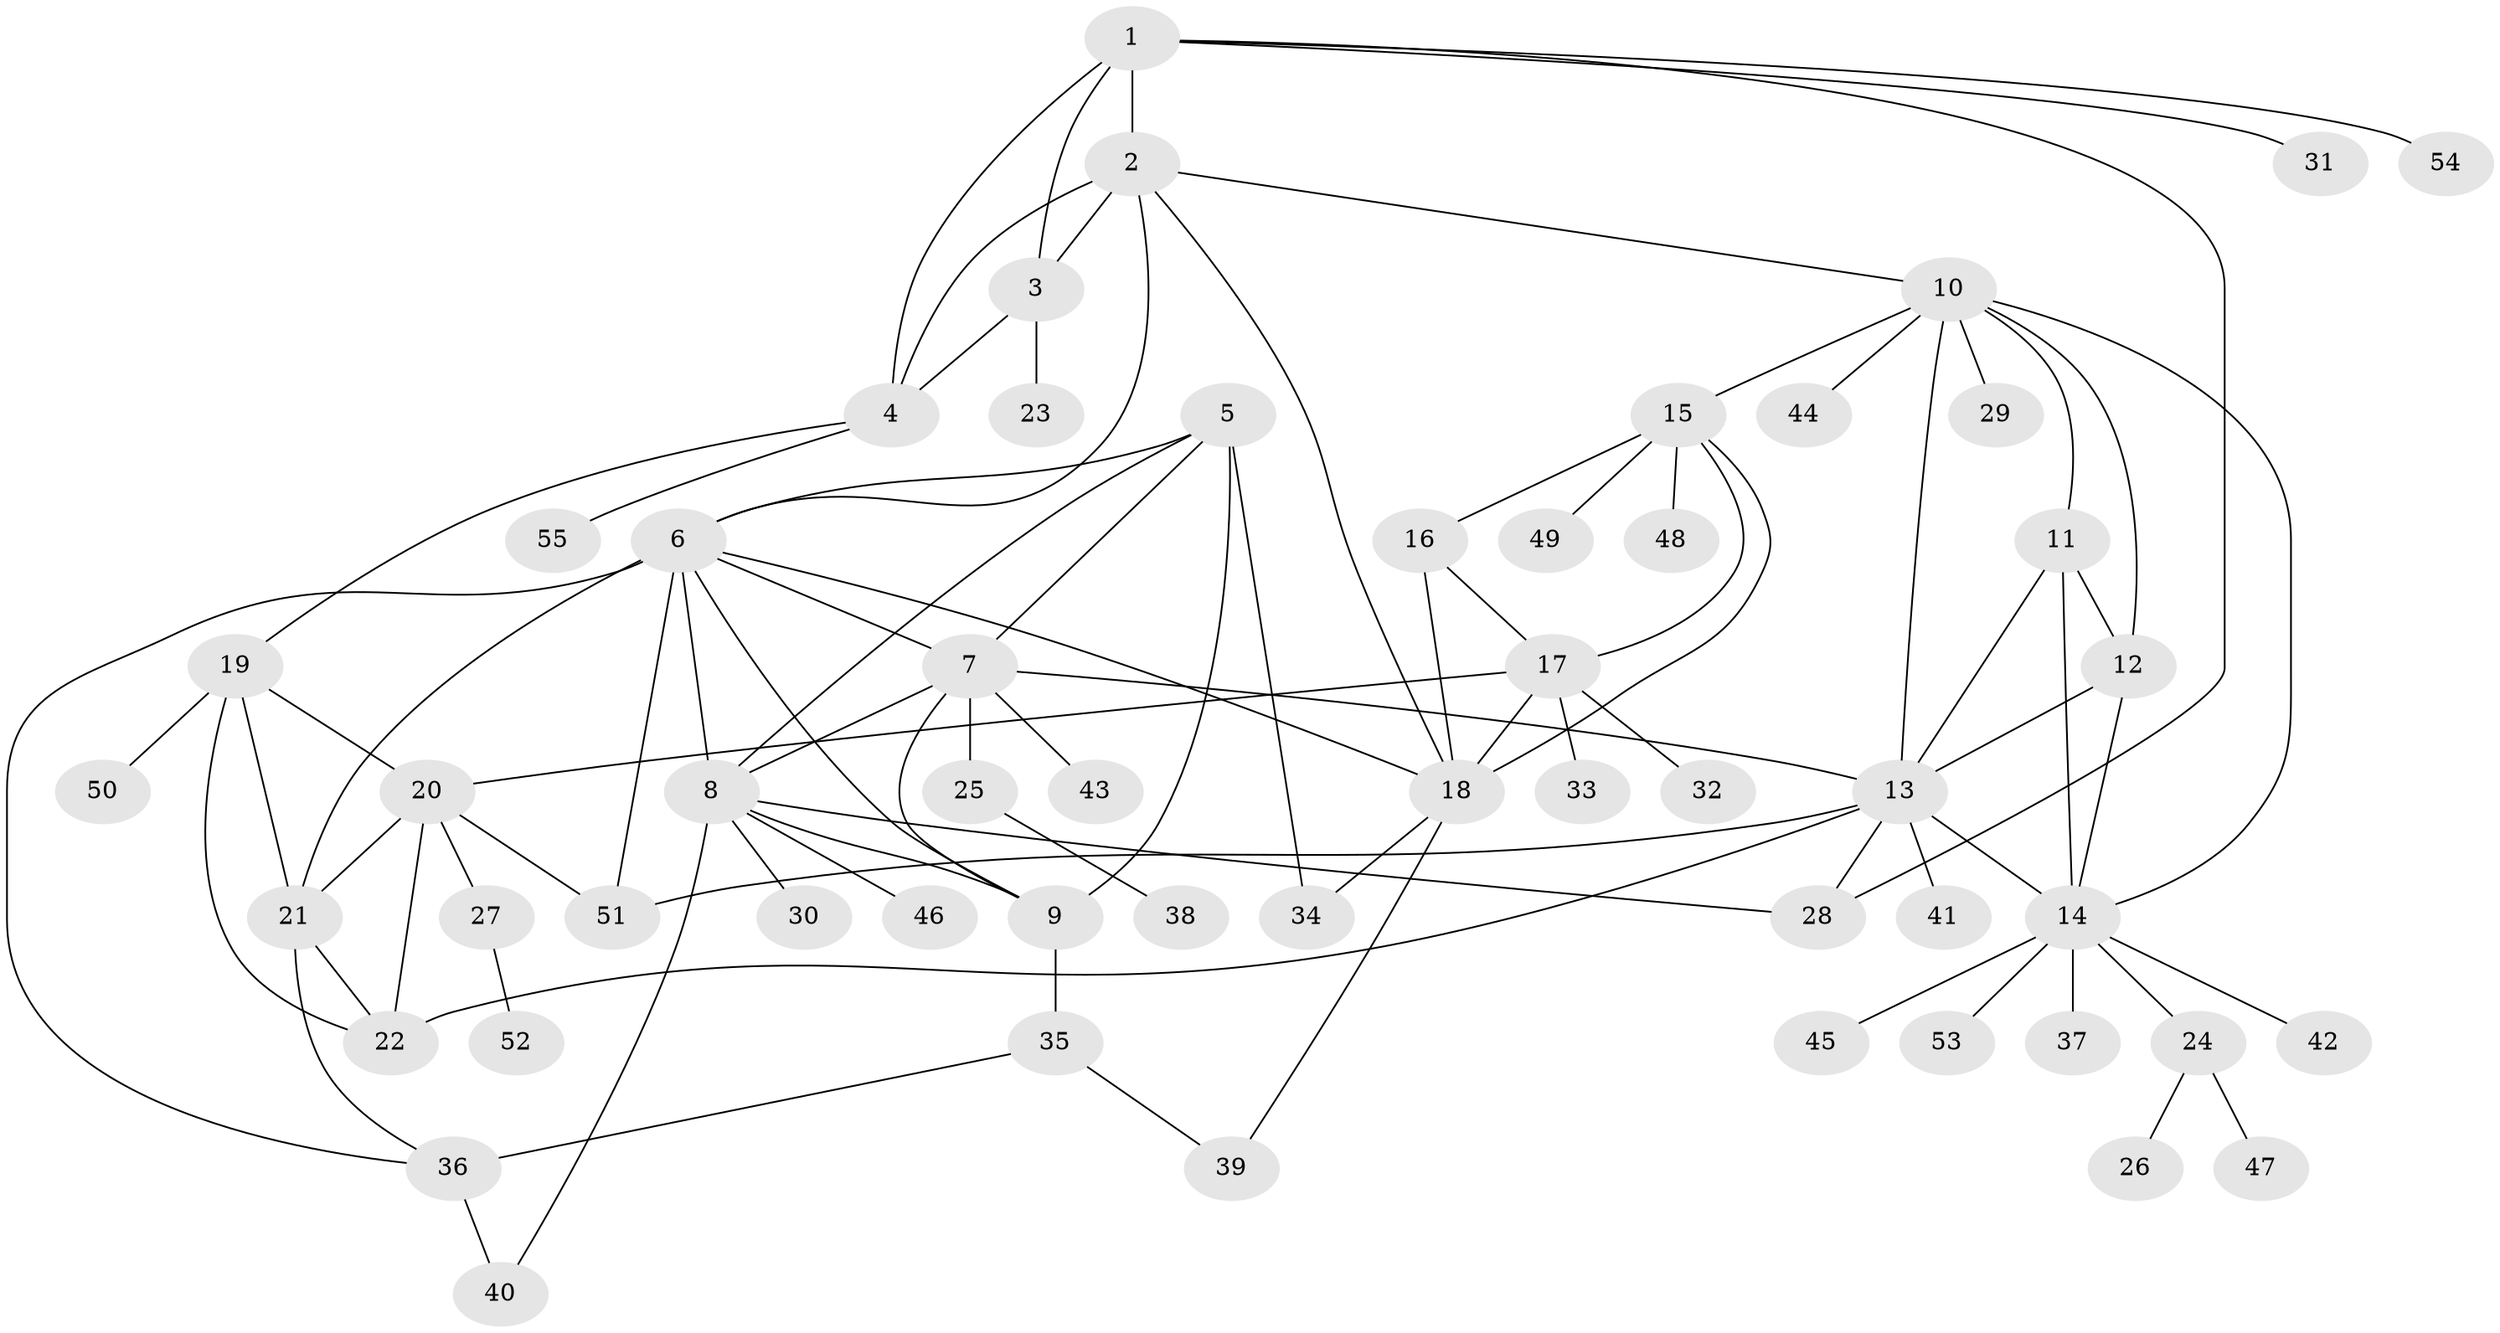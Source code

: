// original degree distribution, {10: 0.045871559633027525, 6: 0.03669724770642202, 7: 0.03669724770642202, 5: 0.045871559633027525, 9: 0.027522935779816515, 8: 0.027522935779816515, 11: 0.009174311926605505, 4: 0.01834862385321101, 2: 0.1743119266055046, 1: 0.5412844036697247, 3: 0.03669724770642202}
// Generated by graph-tools (version 1.1) at 2025/37/03/09/25 02:37:45]
// undirected, 55 vertices, 90 edges
graph export_dot {
graph [start="1"]
  node [color=gray90,style=filled];
  1;
  2;
  3;
  4;
  5;
  6;
  7;
  8;
  9;
  10;
  11;
  12;
  13;
  14;
  15;
  16;
  17;
  18;
  19;
  20;
  21;
  22;
  23;
  24;
  25;
  26;
  27;
  28;
  29;
  30;
  31;
  32;
  33;
  34;
  35;
  36;
  37;
  38;
  39;
  40;
  41;
  42;
  43;
  44;
  45;
  46;
  47;
  48;
  49;
  50;
  51;
  52;
  53;
  54;
  55;
  1 -- 2 [weight=4.0];
  1 -- 3 [weight=1.0];
  1 -- 4 [weight=1.0];
  1 -- 28 [weight=1.0];
  1 -- 31 [weight=1.0];
  1 -- 54 [weight=1.0];
  2 -- 3 [weight=2.0];
  2 -- 4 [weight=2.0];
  2 -- 6 [weight=1.0];
  2 -- 10 [weight=1.0];
  2 -- 18 [weight=1.0];
  3 -- 4 [weight=1.0];
  3 -- 23 [weight=1.0];
  4 -- 19 [weight=1.0];
  4 -- 55 [weight=1.0];
  5 -- 6 [weight=1.0];
  5 -- 7 [weight=1.0];
  5 -- 8 [weight=1.0];
  5 -- 9 [weight=1.0];
  5 -- 34 [weight=4.0];
  6 -- 7 [weight=1.0];
  6 -- 8 [weight=1.0];
  6 -- 9 [weight=1.0];
  6 -- 18 [weight=1.0];
  6 -- 21 [weight=1.0];
  6 -- 36 [weight=1.0];
  6 -- 51 [weight=1.0];
  7 -- 8 [weight=1.0];
  7 -- 9 [weight=1.0];
  7 -- 13 [weight=1.0];
  7 -- 25 [weight=1.0];
  7 -- 43 [weight=1.0];
  8 -- 9 [weight=1.0];
  8 -- 28 [weight=1.0];
  8 -- 30 [weight=1.0];
  8 -- 40 [weight=1.0];
  8 -- 46 [weight=1.0];
  9 -- 35 [weight=6.0];
  10 -- 11 [weight=1.0];
  10 -- 12 [weight=1.0];
  10 -- 13 [weight=1.0];
  10 -- 14 [weight=1.0];
  10 -- 15 [weight=1.0];
  10 -- 29 [weight=1.0];
  10 -- 44 [weight=1.0];
  11 -- 12 [weight=3.0];
  11 -- 13 [weight=1.0];
  11 -- 14 [weight=1.0];
  12 -- 13 [weight=1.0];
  12 -- 14 [weight=1.0];
  13 -- 14 [weight=1.0];
  13 -- 22 [weight=1.0];
  13 -- 28 [weight=1.0];
  13 -- 41 [weight=1.0];
  13 -- 51 [weight=1.0];
  14 -- 24 [weight=1.0];
  14 -- 37 [weight=1.0];
  14 -- 42 [weight=1.0];
  14 -- 45 [weight=1.0];
  14 -- 53 [weight=1.0];
  15 -- 16 [weight=1.0];
  15 -- 17 [weight=1.0];
  15 -- 18 [weight=2.0];
  15 -- 48 [weight=1.0];
  15 -- 49 [weight=1.0];
  16 -- 17 [weight=1.0];
  16 -- 18 [weight=3.0];
  17 -- 18 [weight=2.0];
  17 -- 20 [weight=1.0];
  17 -- 32 [weight=1.0];
  17 -- 33 [weight=1.0];
  18 -- 34 [weight=1.0];
  18 -- 39 [weight=1.0];
  19 -- 20 [weight=2.0];
  19 -- 21 [weight=1.0];
  19 -- 22 [weight=1.0];
  19 -- 50 [weight=1.0];
  20 -- 21 [weight=5.0];
  20 -- 22 [weight=2.0];
  20 -- 27 [weight=1.0];
  20 -- 51 [weight=1.0];
  21 -- 22 [weight=1.0];
  21 -- 36 [weight=1.0];
  24 -- 26 [weight=1.0];
  24 -- 47 [weight=1.0];
  25 -- 38 [weight=1.0];
  27 -- 52 [weight=1.0];
  35 -- 36 [weight=1.0];
  35 -- 39 [weight=1.0];
  36 -- 40 [weight=1.0];
}
